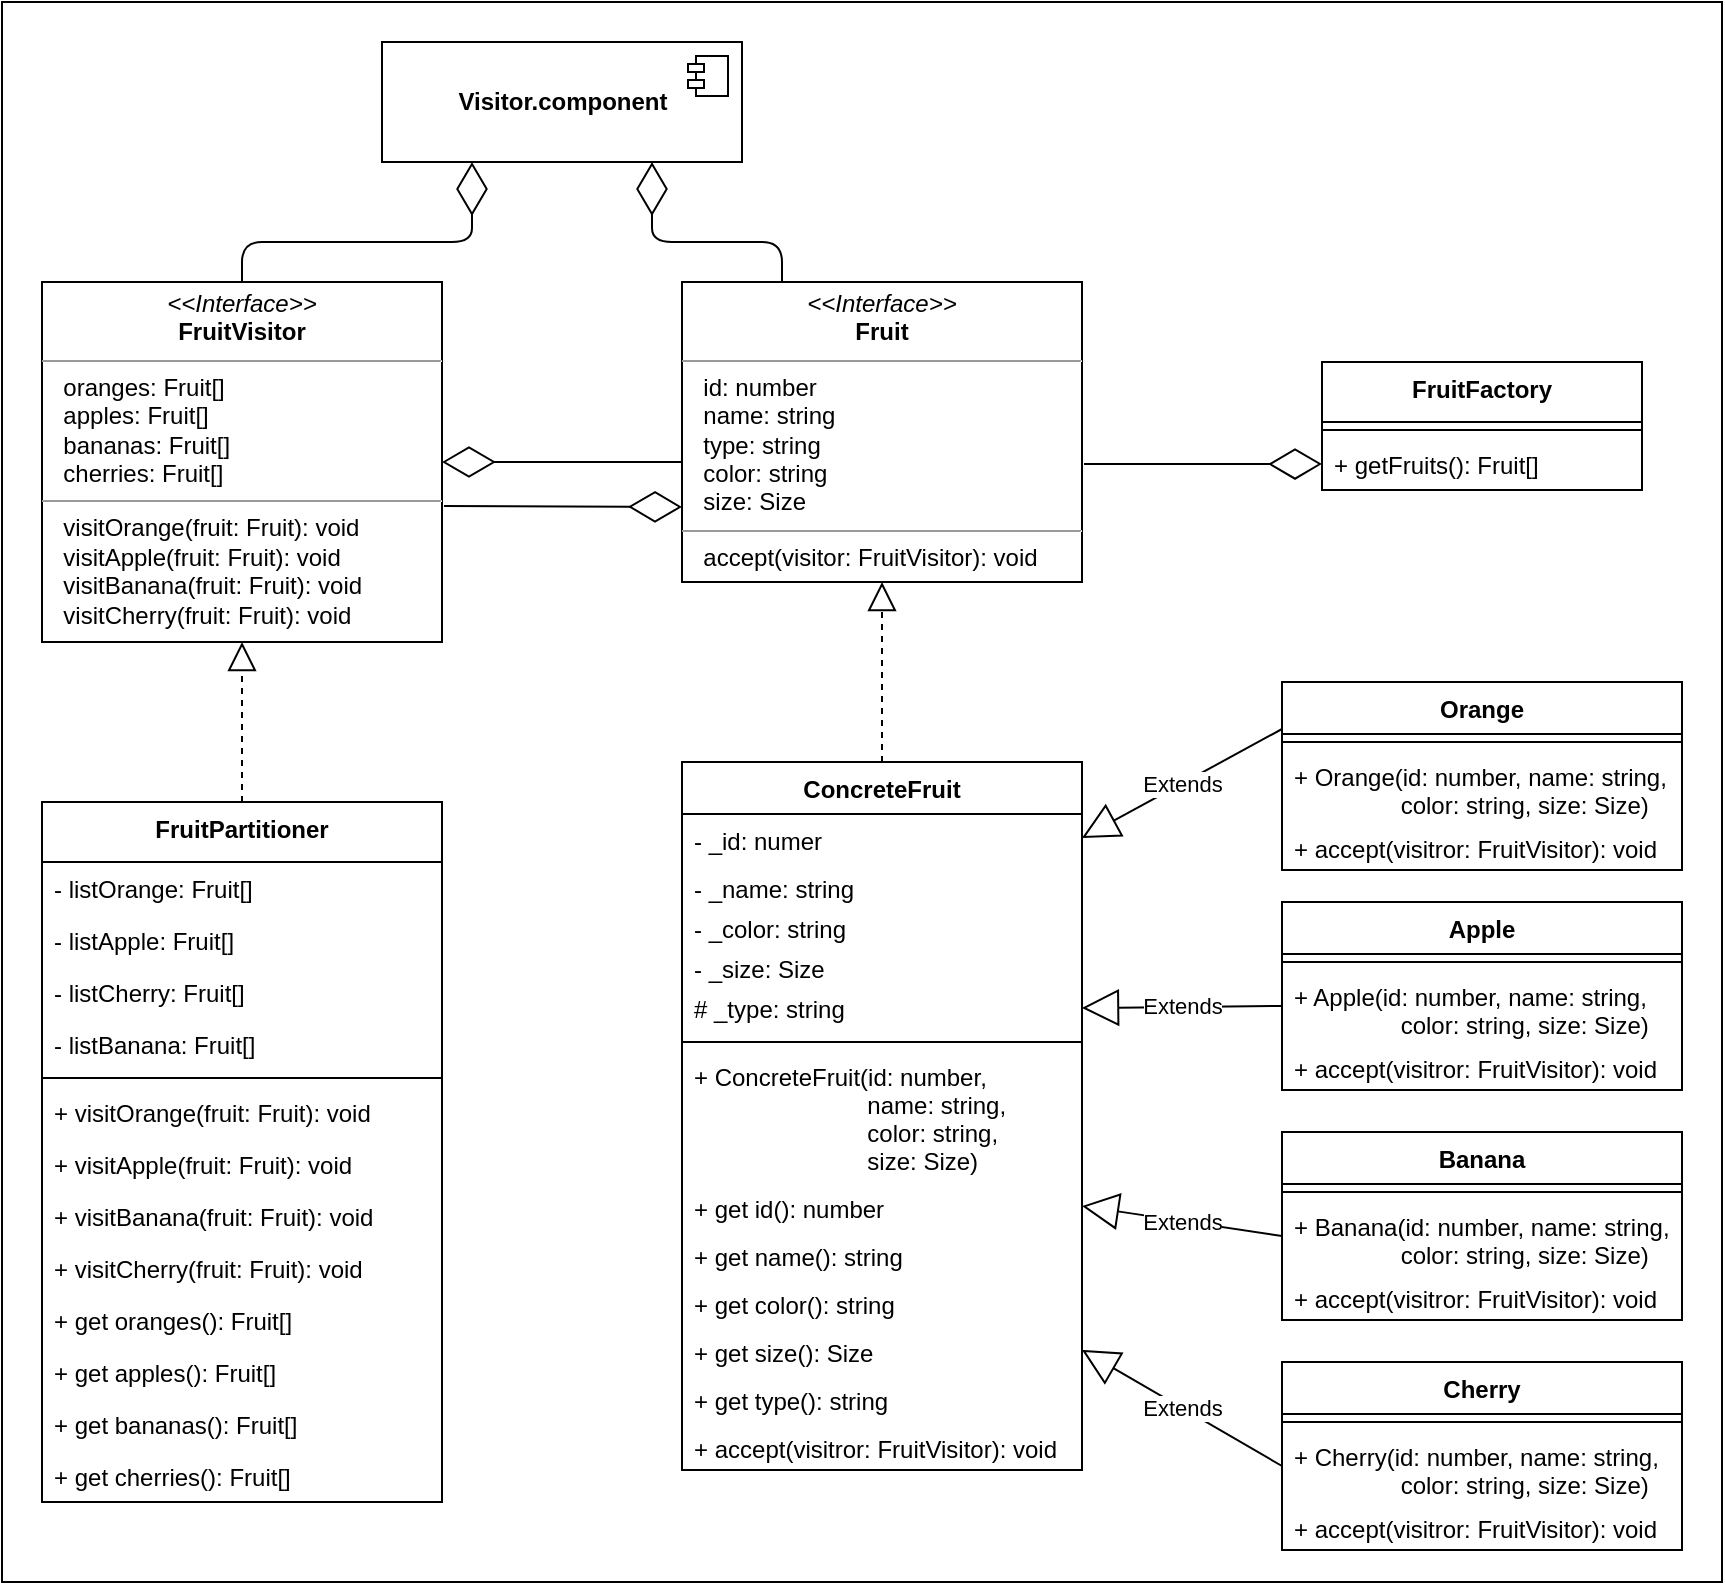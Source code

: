 <mxfile version="13.11.0" type="device"><diagram id="DWFsvJNWURfr7_cmEpp7" name="Page-1"><mxGraphModel dx="1792" dy="685" grid="1" gridSize="10" guides="1" tooltips="1" connect="1" arrows="1" fold="1" page="1" pageScale="1" pageWidth="827" pageHeight="1169" math="0" shadow="0"><root><mxCell id="0"/><mxCell id="1" parent="0"/><mxCell id="o7F2TXNmMXG7_PWxC4fb-68" value="" style="rounded=0;whiteSpace=wrap;html=1;" vertex="1" parent="1"><mxGeometry x="60" y="60" width="860" height="790" as="geometry"/></mxCell><mxCell id="o7F2TXNmMXG7_PWxC4fb-3" value="&lt;p style=&quot;margin: 0px ; margin-top: 4px ; text-align: center&quot;&gt;&lt;i&gt;&amp;lt;&amp;lt;Interface&amp;gt;&amp;gt;&lt;/i&gt;&lt;br&gt;&lt;b&gt;FruitVisitor&lt;/b&gt;&lt;/p&gt;&lt;hr size=&quot;1&quot;&gt;&lt;p style=&quot;margin: 0px ; margin-left: 4px&quot;&gt;&amp;nbsp; oranges: Fruit[]&lt;/p&gt;&lt;p style=&quot;margin: 0px ; margin-left: 4px&quot;&gt;&amp;nbsp; apples: Fruit[]&lt;/p&gt;&lt;p style=&quot;margin: 0px ; margin-left: 4px&quot;&gt;&amp;nbsp; bananas: Fruit[]&lt;/p&gt;&lt;p style=&quot;margin: 0px ; margin-left: 4px&quot;&gt;&amp;nbsp; cherries: Fruit[]&lt;/p&gt;&lt;hr size=&quot;1&quot;&gt;&lt;p style=&quot;margin: 0px ; margin-left: 4px&quot;&gt;&amp;nbsp; visitOrange(fruit: Fruit): void&lt;br&gt;&amp;nbsp; visitApple(fruit: Fruit): void&lt;br&gt;&lt;/p&gt;&lt;p style=&quot;margin: 0px ; margin-left: 4px&quot;&gt;&amp;nbsp; visitBanana(fruit: Fruit): void&lt;br&gt;&lt;/p&gt;&lt;p style=&quot;margin: 0px ; margin-left: 4px&quot;&gt;&amp;nbsp; visitCherry(fruit: Fruit): void&lt;br&gt;&lt;/p&gt;" style="verticalAlign=top;align=left;overflow=fill;fontSize=12;fontFamily=Helvetica;html=1;" vertex="1" parent="1"><mxGeometry x="80" y="200" width="200" height="180" as="geometry"/></mxCell><mxCell id="o7F2TXNmMXG7_PWxC4fb-4" value="FruitPartitioner" style="swimlane;fontStyle=1;align=center;verticalAlign=top;childLayout=stackLayout;horizontal=1;startSize=30;horizontalStack=0;resizeParent=1;resizeParentMax=0;resizeLast=0;collapsible=1;marginBottom=0;" vertex="1" parent="1"><mxGeometry x="80" y="460" width="200" height="350" as="geometry"/></mxCell><mxCell id="o7F2TXNmMXG7_PWxC4fb-5" value="- listOrange: Fruit[]" style="text;strokeColor=none;fillColor=none;align=left;verticalAlign=top;spacingLeft=4;spacingRight=4;overflow=hidden;rotatable=0;points=[[0,0.5],[1,0.5]];portConstraint=eastwest;" vertex="1" parent="o7F2TXNmMXG7_PWxC4fb-4"><mxGeometry y="30" width="200" height="26" as="geometry"/></mxCell><mxCell id="o7F2TXNmMXG7_PWxC4fb-8" value="- listApple: Fruit[]" style="text;strokeColor=none;fillColor=none;align=left;verticalAlign=top;spacingLeft=4;spacingRight=4;overflow=hidden;rotatable=0;points=[[0,0.5],[1,0.5]];portConstraint=eastwest;" vertex="1" parent="o7F2TXNmMXG7_PWxC4fb-4"><mxGeometry y="56" width="200" height="26" as="geometry"/></mxCell><mxCell id="o7F2TXNmMXG7_PWxC4fb-10" value="- listCherry: Fruit[]" style="text;strokeColor=none;fillColor=none;align=left;verticalAlign=top;spacingLeft=4;spacingRight=4;overflow=hidden;rotatable=0;points=[[0,0.5],[1,0.5]];portConstraint=eastwest;" vertex="1" parent="o7F2TXNmMXG7_PWxC4fb-4"><mxGeometry y="82" width="200" height="26" as="geometry"/></mxCell><mxCell id="o7F2TXNmMXG7_PWxC4fb-9" value="- listBanana: Fruit[]" style="text;strokeColor=none;fillColor=none;align=left;verticalAlign=top;spacingLeft=4;spacingRight=4;overflow=hidden;rotatable=0;points=[[0,0.5],[1,0.5]];portConstraint=eastwest;" vertex="1" parent="o7F2TXNmMXG7_PWxC4fb-4"><mxGeometry y="108" width="200" height="26" as="geometry"/></mxCell><mxCell id="o7F2TXNmMXG7_PWxC4fb-6" value="" style="line;strokeWidth=1;fillColor=none;align=left;verticalAlign=middle;spacingTop=-1;spacingLeft=3;spacingRight=3;rotatable=0;labelPosition=right;points=[];portConstraint=eastwest;" vertex="1" parent="o7F2TXNmMXG7_PWxC4fb-4"><mxGeometry y="134" width="200" height="8" as="geometry"/></mxCell><mxCell id="o7F2TXNmMXG7_PWxC4fb-7" value="+ visitOrange(fruit: Fruit): void" style="text;strokeColor=none;fillColor=none;align=left;verticalAlign=top;spacingLeft=4;spacingRight=4;overflow=hidden;rotatable=0;points=[[0,0.5],[1,0.5]];portConstraint=eastwest;" vertex="1" parent="o7F2TXNmMXG7_PWxC4fb-4"><mxGeometry y="142" width="200" height="26" as="geometry"/></mxCell><mxCell id="o7F2TXNmMXG7_PWxC4fb-11" value="+ visitApple(fruit: Fruit): void" style="text;strokeColor=none;fillColor=none;align=left;verticalAlign=top;spacingLeft=4;spacingRight=4;overflow=hidden;rotatable=0;points=[[0,0.5],[1,0.5]];portConstraint=eastwest;" vertex="1" parent="o7F2TXNmMXG7_PWxC4fb-4"><mxGeometry y="168" width="200" height="26" as="geometry"/></mxCell><mxCell id="o7F2TXNmMXG7_PWxC4fb-12" value="+ visitBanana(fruit: Fruit): void" style="text;strokeColor=none;fillColor=none;align=left;verticalAlign=top;spacingLeft=4;spacingRight=4;overflow=hidden;rotatable=0;points=[[0,0.5],[1,0.5]];portConstraint=eastwest;" vertex="1" parent="o7F2TXNmMXG7_PWxC4fb-4"><mxGeometry y="194" width="200" height="26" as="geometry"/></mxCell><mxCell id="o7F2TXNmMXG7_PWxC4fb-13" value="+ visitCherry(fruit: Fruit): void" style="text;strokeColor=none;fillColor=none;align=left;verticalAlign=top;spacingLeft=4;spacingRight=4;overflow=hidden;rotatable=0;points=[[0,0.5],[1,0.5]];portConstraint=eastwest;" vertex="1" parent="o7F2TXNmMXG7_PWxC4fb-4"><mxGeometry y="220" width="200" height="26" as="geometry"/></mxCell><mxCell id="o7F2TXNmMXG7_PWxC4fb-14" value="+ get oranges(): Fruit[]" style="text;strokeColor=none;fillColor=none;align=left;verticalAlign=top;spacingLeft=4;spacingRight=4;overflow=hidden;rotatable=0;points=[[0,0.5],[1,0.5]];portConstraint=eastwest;" vertex="1" parent="o7F2TXNmMXG7_PWxC4fb-4"><mxGeometry y="246" width="200" height="26" as="geometry"/></mxCell><mxCell id="o7F2TXNmMXG7_PWxC4fb-15" value="+ get apples(): Fruit[]" style="text;strokeColor=none;fillColor=none;align=left;verticalAlign=top;spacingLeft=4;spacingRight=4;overflow=hidden;rotatable=0;points=[[0,0.5],[1,0.5]];portConstraint=eastwest;" vertex="1" parent="o7F2TXNmMXG7_PWxC4fb-4"><mxGeometry y="272" width="200" height="26" as="geometry"/></mxCell><mxCell id="o7F2TXNmMXG7_PWxC4fb-16" value="+ get bananas(): Fruit[]" style="text;strokeColor=none;fillColor=none;align=left;verticalAlign=top;spacingLeft=4;spacingRight=4;overflow=hidden;rotatable=0;points=[[0,0.5],[1,0.5]];portConstraint=eastwest;" vertex="1" parent="o7F2TXNmMXG7_PWxC4fb-4"><mxGeometry y="298" width="200" height="26" as="geometry"/></mxCell><mxCell id="o7F2TXNmMXG7_PWxC4fb-17" value="+ get cherries(): Fruit[]" style="text;strokeColor=none;fillColor=none;align=left;verticalAlign=top;spacingLeft=4;spacingRight=4;overflow=hidden;rotatable=0;points=[[0,0.5],[1,0.5]];portConstraint=eastwest;" vertex="1" parent="o7F2TXNmMXG7_PWxC4fb-4"><mxGeometry y="324" width="200" height="26" as="geometry"/></mxCell><mxCell id="o7F2TXNmMXG7_PWxC4fb-18" value="" style="endArrow=block;dashed=1;endFill=0;endSize=12;html=1;entryX=0.5;entryY=1;entryDx=0;entryDy=0;exitX=0.5;exitY=0;exitDx=0;exitDy=0;" edge="1" parent="1" source="o7F2TXNmMXG7_PWxC4fb-4" target="o7F2TXNmMXG7_PWxC4fb-3"><mxGeometry width="160" relative="1" as="geometry"><mxPoint x="380" y="670" as="sourcePoint"/><mxPoint x="540" y="670" as="targetPoint"/></mxGeometry></mxCell><mxCell id="o7F2TXNmMXG7_PWxC4fb-19" value="&lt;p style=&quot;margin: 0px ; margin-top: 4px ; text-align: center&quot;&gt;&lt;i&gt;&amp;lt;&amp;lt;Interface&amp;gt;&amp;gt;&lt;/i&gt;&lt;br&gt;&lt;b&gt;Fruit&lt;/b&gt;&lt;/p&gt;&lt;hr size=&quot;1&quot;&gt;&lt;p style=&quot;margin: 0px ; margin-left: 4px&quot;&gt;&amp;nbsp; id: number&lt;br&gt;&amp;nbsp; name: string&lt;/p&gt;&lt;p style=&quot;margin: 0px ; margin-left: 4px&quot;&gt;&amp;nbsp; type: string&lt;/p&gt;&lt;p style=&quot;margin: 0px ; margin-left: 4px&quot;&gt;&amp;nbsp; color: string&lt;/p&gt;&lt;p style=&quot;margin: 0px ; margin-left: 4px&quot;&gt;&amp;nbsp; size: Size&lt;/p&gt;&lt;hr size=&quot;1&quot;&gt;&lt;p style=&quot;margin: 0px ; margin-left: 4px&quot;&gt;&amp;nbsp; accept(visitor: FruitVisitor): void&lt;/p&gt;" style="verticalAlign=top;align=left;overflow=fill;fontSize=12;fontFamily=Helvetica;html=1;" vertex="1" parent="1"><mxGeometry x="400" y="200" width="200" height="150" as="geometry"/></mxCell><mxCell id="o7F2TXNmMXG7_PWxC4fb-20" value="ConcreteFruit" style="swimlane;fontStyle=1;align=center;verticalAlign=top;childLayout=stackLayout;horizontal=1;startSize=26;horizontalStack=0;resizeParent=1;resizeParentMax=0;resizeLast=0;collapsible=1;marginBottom=0;" vertex="1" parent="1"><mxGeometry x="400" y="440" width="200" height="354" as="geometry"/></mxCell><mxCell id="o7F2TXNmMXG7_PWxC4fb-21" value="- _id: numer" style="text;strokeColor=none;fillColor=none;align=left;verticalAlign=top;spacingLeft=4;spacingRight=4;overflow=hidden;rotatable=0;points=[[0,0.5],[1,0.5]];portConstraint=eastwest;" vertex="1" parent="o7F2TXNmMXG7_PWxC4fb-20"><mxGeometry y="26" width="200" height="24" as="geometry"/></mxCell><mxCell id="o7F2TXNmMXG7_PWxC4fb-24" value="- _name: string" style="text;strokeColor=none;fillColor=none;align=left;verticalAlign=top;spacingLeft=4;spacingRight=4;overflow=hidden;rotatable=0;points=[[0,0.5],[1,0.5]];portConstraint=eastwest;" vertex="1" parent="o7F2TXNmMXG7_PWxC4fb-20"><mxGeometry y="50" width="200" height="20" as="geometry"/></mxCell><mxCell id="o7F2TXNmMXG7_PWxC4fb-25" value="- _color: string" style="text;strokeColor=none;fillColor=none;align=left;verticalAlign=top;spacingLeft=4;spacingRight=4;overflow=hidden;rotatable=0;points=[[0,0.5],[1,0.5]];portConstraint=eastwest;" vertex="1" parent="o7F2TXNmMXG7_PWxC4fb-20"><mxGeometry y="70" width="200" height="20" as="geometry"/></mxCell><mxCell id="o7F2TXNmMXG7_PWxC4fb-26" value="- _size: Size" style="text;strokeColor=none;fillColor=none;align=left;verticalAlign=top;spacingLeft=4;spacingRight=4;overflow=hidden;rotatable=0;points=[[0,0.5],[1,0.5]];portConstraint=eastwest;" vertex="1" parent="o7F2TXNmMXG7_PWxC4fb-20"><mxGeometry y="90" width="200" height="20" as="geometry"/></mxCell><mxCell id="o7F2TXNmMXG7_PWxC4fb-27" value="# _type: string" style="text;strokeColor=none;fillColor=none;align=left;verticalAlign=top;spacingLeft=4;spacingRight=4;overflow=hidden;rotatable=0;points=[[0,0.5],[1,0.5]];portConstraint=eastwest;" vertex="1" parent="o7F2TXNmMXG7_PWxC4fb-20"><mxGeometry y="110" width="200" height="26" as="geometry"/></mxCell><mxCell id="o7F2TXNmMXG7_PWxC4fb-22" value="" style="line;strokeWidth=1;fillColor=none;align=left;verticalAlign=middle;spacingTop=-1;spacingLeft=3;spacingRight=3;rotatable=0;labelPosition=right;points=[];portConstraint=eastwest;" vertex="1" parent="o7F2TXNmMXG7_PWxC4fb-20"><mxGeometry y="136" width="200" height="8" as="geometry"/></mxCell><mxCell id="o7F2TXNmMXG7_PWxC4fb-23" value="+ ConcreteFruit(id: number, &#10;                          name: string, &#10;                          color: string, &#10;                          size: Size)" style="text;strokeColor=none;fillColor=none;align=left;verticalAlign=top;spacingLeft=4;spacingRight=4;overflow=hidden;rotatable=0;points=[[0,0.5],[1,0.5]];portConstraint=eastwest;" vertex="1" parent="o7F2TXNmMXG7_PWxC4fb-20"><mxGeometry y="144" width="200" height="66" as="geometry"/></mxCell><mxCell id="o7F2TXNmMXG7_PWxC4fb-28" value="+ get id(): number" style="text;strokeColor=none;fillColor=none;align=left;verticalAlign=top;spacingLeft=4;spacingRight=4;overflow=hidden;rotatable=0;points=[[0,0.5],[1,0.5]];portConstraint=eastwest;" vertex="1" parent="o7F2TXNmMXG7_PWxC4fb-20"><mxGeometry y="210" width="200" height="24" as="geometry"/></mxCell><mxCell id="o7F2TXNmMXG7_PWxC4fb-29" value="+ get name(): string" style="text;strokeColor=none;fillColor=none;align=left;verticalAlign=top;spacingLeft=4;spacingRight=4;overflow=hidden;rotatable=0;points=[[0,0.5],[1,0.5]];portConstraint=eastwest;" vertex="1" parent="o7F2TXNmMXG7_PWxC4fb-20"><mxGeometry y="234" width="200" height="24" as="geometry"/></mxCell><mxCell id="o7F2TXNmMXG7_PWxC4fb-30" value="+ get color(): string" style="text;strokeColor=none;fillColor=none;align=left;verticalAlign=top;spacingLeft=4;spacingRight=4;overflow=hidden;rotatable=0;points=[[0,0.5],[1,0.5]];portConstraint=eastwest;" vertex="1" parent="o7F2TXNmMXG7_PWxC4fb-20"><mxGeometry y="258" width="200" height="24" as="geometry"/></mxCell><mxCell id="o7F2TXNmMXG7_PWxC4fb-31" value="+ get size(): Size" style="text;strokeColor=none;fillColor=none;align=left;verticalAlign=top;spacingLeft=4;spacingRight=4;overflow=hidden;rotatable=0;points=[[0,0.5],[1,0.5]];portConstraint=eastwest;" vertex="1" parent="o7F2TXNmMXG7_PWxC4fb-20"><mxGeometry y="282" width="200" height="24" as="geometry"/></mxCell><mxCell id="o7F2TXNmMXG7_PWxC4fb-32" value="+ get type(): string" style="text;strokeColor=none;fillColor=none;align=left;verticalAlign=top;spacingLeft=4;spacingRight=4;overflow=hidden;rotatable=0;points=[[0,0.5],[1,0.5]];portConstraint=eastwest;" vertex="1" parent="o7F2TXNmMXG7_PWxC4fb-20"><mxGeometry y="306" width="200" height="24" as="geometry"/></mxCell><mxCell id="o7F2TXNmMXG7_PWxC4fb-33" value="+ accept(visitror: FruitVisitor): void" style="text;strokeColor=none;fillColor=none;align=left;verticalAlign=top;spacingLeft=4;spacingRight=4;overflow=hidden;rotatable=0;points=[[0,0.5],[1,0.5]];portConstraint=eastwest;" vertex="1" parent="o7F2TXNmMXG7_PWxC4fb-20"><mxGeometry y="330" width="200" height="24" as="geometry"/></mxCell><mxCell id="o7F2TXNmMXG7_PWxC4fb-34" value="" style="endArrow=block;dashed=1;endFill=0;endSize=12;html=1;entryX=0.5;entryY=1;entryDx=0;entryDy=0;exitX=0.5;exitY=0;exitDx=0;exitDy=0;" edge="1" parent="1" source="o7F2TXNmMXG7_PWxC4fb-20" target="o7F2TXNmMXG7_PWxC4fb-19"><mxGeometry width="160" relative="1" as="geometry"><mxPoint x="130" y="450" as="sourcePoint"/><mxPoint x="290" y="450" as="targetPoint"/></mxGeometry></mxCell><mxCell id="o7F2TXNmMXG7_PWxC4fb-35" value="Orange" style="swimlane;fontStyle=1;align=center;verticalAlign=top;childLayout=stackLayout;horizontal=1;startSize=26;horizontalStack=0;resizeParent=1;resizeParentMax=0;resizeLast=0;collapsible=1;marginBottom=0;" vertex="1" parent="1"><mxGeometry x="700" y="400" width="200" height="94" as="geometry"/></mxCell><mxCell id="o7F2TXNmMXG7_PWxC4fb-37" value="" style="line;strokeWidth=1;fillColor=none;align=left;verticalAlign=middle;spacingTop=-1;spacingLeft=3;spacingRight=3;rotatable=0;labelPosition=right;points=[];portConstraint=eastwest;" vertex="1" parent="o7F2TXNmMXG7_PWxC4fb-35"><mxGeometry y="26" width="200" height="8" as="geometry"/></mxCell><mxCell id="o7F2TXNmMXG7_PWxC4fb-39" value="+ Orange(id: number, name: string, &#10;                color: string, size: Size)" style="text;strokeColor=none;fillColor=none;align=left;verticalAlign=top;spacingLeft=4;spacingRight=4;overflow=hidden;rotatable=0;points=[[0,0.5],[1,0.5]];portConstraint=eastwest;" vertex="1" parent="o7F2TXNmMXG7_PWxC4fb-35"><mxGeometry y="34" width="200" height="36" as="geometry"/></mxCell><mxCell id="o7F2TXNmMXG7_PWxC4fb-40" value="+ accept(visitror: FruitVisitor): void" style="text;strokeColor=none;fillColor=none;align=left;verticalAlign=top;spacingLeft=4;spacingRight=4;overflow=hidden;rotatable=0;points=[[0,0.5],[1,0.5]];portConstraint=eastwest;" vertex="1" parent="o7F2TXNmMXG7_PWxC4fb-35"><mxGeometry y="70" width="200" height="24" as="geometry"/></mxCell><mxCell id="o7F2TXNmMXG7_PWxC4fb-41" value="Apple" style="swimlane;fontStyle=1;align=center;verticalAlign=top;childLayout=stackLayout;horizontal=1;startSize=26;horizontalStack=0;resizeParent=1;resizeParentMax=0;resizeLast=0;collapsible=1;marginBottom=0;" vertex="1" parent="1"><mxGeometry x="700" y="510" width="200" height="94" as="geometry"/></mxCell><mxCell id="o7F2TXNmMXG7_PWxC4fb-42" value="" style="line;strokeWidth=1;fillColor=none;align=left;verticalAlign=middle;spacingTop=-1;spacingLeft=3;spacingRight=3;rotatable=0;labelPosition=right;points=[];portConstraint=eastwest;" vertex="1" parent="o7F2TXNmMXG7_PWxC4fb-41"><mxGeometry y="26" width="200" height="8" as="geometry"/></mxCell><mxCell id="o7F2TXNmMXG7_PWxC4fb-43" value="+ Apple(id: number, name: string, &#10;                color: string, size: Size)" style="text;strokeColor=none;fillColor=none;align=left;verticalAlign=top;spacingLeft=4;spacingRight=4;overflow=hidden;rotatable=0;points=[[0,0.5],[1,0.5]];portConstraint=eastwest;" vertex="1" parent="o7F2TXNmMXG7_PWxC4fb-41"><mxGeometry y="34" width="200" height="36" as="geometry"/></mxCell><mxCell id="o7F2TXNmMXG7_PWxC4fb-44" value="+ accept(visitror: FruitVisitor): void" style="text;strokeColor=none;fillColor=none;align=left;verticalAlign=top;spacingLeft=4;spacingRight=4;overflow=hidden;rotatable=0;points=[[0,0.5],[1,0.5]];portConstraint=eastwest;" vertex="1" parent="o7F2TXNmMXG7_PWxC4fb-41"><mxGeometry y="70" width="200" height="24" as="geometry"/></mxCell><mxCell id="o7F2TXNmMXG7_PWxC4fb-45" value="Banana" style="swimlane;fontStyle=1;align=center;verticalAlign=top;childLayout=stackLayout;horizontal=1;startSize=26;horizontalStack=0;resizeParent=1;resizeParentMax=0;resizeLast=0;collapsible=1;marginBottom=0;" vertex="1" parent="1"><mxGeometry x="700" y="625" width="200" height="94" as="geometry"/></mxCell><mxCell id="o7F2TXNmMXG7_PWxC4fb-46" value="" style="line;strokeWidth=1;fillColor=none;align=left;verticalAlign=middle;spacingTop=-1;spacingLeft=3;spacingRight=3;rotatable=0;labelPosition=right;points=[];portConstraint=eastwest;" vertex="1" parent="o7F2TXNmMXG7_PWxC4fb-45"><mxGeometry y="26" width="200" height="8" as="geometry"/></mxCell><mxCell id="o7F2TXNmMXG7_PWxC4fb-47" value="+ Banana(id: number, name: string, &#10;                color: string, size: Size)" style="text;strokeColor=none;fillColor=none;align=left;verticalAlign=top;spacingLeft=4;spacingRight=4;overflow=hidden;rotatable=0;points=[[0,0.5],[1,0.5]];portConstraint=eastwest;" vertex="1" parent="o7F2TXNmMXG7_PWxC4fb-45"><mxGeometry y="34" width="200" height="36" as="geometry"/></mxCell><mxCell id="o7F2TXNmMXG7_PWxC4fb-48" value="+ accept(visitror: FruitVisitor): void" style="text;strokeColor=none;fillColor=none;align=left;verticalAlign=top;spacingLeft=4;spacingRight=4;overflow=hidden;rotatable=0;points=[[0,0.5],[1,0.5]];portConstraint=eastwest;" vertex="1" parent="o7F2TXNmMXG7_PWxC4fb-45"><mxGeometry y="70" width="200" height="24" as="geometry"/></mxCell><mxCell id="o7F2TXNmMXG7_PWxC4fb-49" value="Cherry" style="swimlane;fontStyle=1;align=center;verticalAlign=top;childLayout=stackLayout;horizontal=1;startSize=26;horizontalStack=0;resizeParent=1;resizeParentMax=0;resizeLast=0;collapsible=1;marginBottom=0;" vertex="1" parent="1"><mxGeometry x="700" y="740" width="200" height="94" as="geometry"/></mxCell><mxCell id="o7F2TXNmMXG7_PWxC4fb-50" value="" style="line;strokeWidth=1;fillColor=none;align=left;verticalAlign=middle;spacingTop=-1;spacingLeft=3;spacingRight=3;rotatable=0;labelPosition=right;points=[];portConstraint=eastwest;" vertex="1" parent="o7F2TXNmMXG7_PWxC4fb-49"><mxGeometry y="26" width="200" height="8" as="geometry"/></mxCell><mxCell id="o7F2TXNmMXG7_PWxC4fb-51" value="+ Cherry(id: number, name: string, &#10;                color: string, size: Size)" style="text;strokeColor=none;fillColor=none;align=left;verticalAlign=top;spacingLeft=4;spacingRight=4;overflow=hidden;rotatable=0;points=[[0,0.5],[1,0.5]];portConstraint=eastwest;" vertex="1" parent="o7F2TXNmMXG7_PWxC4fb-49"><mxGeometry y="34" width="200" height="36" as="geometry"/></mxCell><mxCell id="o7F2TXNmMXG7_PWxC4fb-52" value="+ accept(visitror: FruitVisitor): void" style="text;strokeColor=none;fillColor=none;align=left;verticalAlign=top;spacingLeft=4;spacingRight=4;overflow=hidden;rotatable=0;points=[[0,0.5],[1,0.5]];portConstraint=eastwest;" vertex="1" parent="o7F2TXNmMXG7_PWxC4fb-49"><mxGeometry y="70" width="200" height="24" as="geometry"/></mxCell><mxCell id="o7F2TXNmMXG7_PWxC4fb-53" value="Extends" style="endArrow=block;endSize=16;endFill=0;html=1;entryX=1;entryY=0.5;entryDx=0;entryDy=0;exitX=0;exitY=0.25;exitDx=0;exitDy=0;" edge="1" parent="1" source="o7F2TXNmMXG7_PWxC4fb-35" target="o7F2TXNmMXG7_PWxC4fb-21"><mxGeometry width="160" relative="1" as="geometry"><mxPoint x="640" y="280" as="sourcePoint"/><mxPoint x="800" y="280" as="targetPoint"/></mxGeometry></mxCell><mxCell id="o7F2TXNmMXG7_PWxC4fb-54" value="Extends" style="endArrow=block;endSize=16;endFill=0;html=1;entryX=1;entryY=0.5;entryDx=0;entryDy=0;exitX=0;exitY=0.5;exitDx=0;exitDy=0;" edge="1" parent="1" source="o7F2TXNmMXG7_PWxC4fb-43" target="o7F2TXNmMXG7_PWxC4fb-27"><mxGeometry width="160" relative="1" as="geometry"><mxPoint x="540" y="690" as="sourcePoint"/><mxPoint x="700" y="690" as="targetPoint"/></mxGeometry></mxCell><mxCell id="o7F2TXNmMXG7_PWxC4fb-55" value="Extends" style="endArrow=block;endSize=16;endFill=0;html=1;entryX=1;entryY=0.5;entryDx=0;entryDy=0;exitX=0;exitY=0.5;exitDx=0;exitDy=0;" edge="1" parent="1" source="o7F2TXNmMXG7_PWxC4fb-47" target="o7F2TXNmMXG7_PWxC4fb-28"><mxGeometry width="160" relative="1" as="geometry"><mxPoint x="660" y="870" as="sourcePoint"/><mxPoint x="820" y="870" as="targetPoint"/></mxGeometry></mxCell><mxCell id="o7F2TXNmMXG7_PWxC4fb-56" value="Extends" style="endArrow=block;endSize=16;endFill=0;html=1;entryX=1;entryY=0.5;entryDx=0;entryDy=0;exitX=0;exitY=0.5;exitDx=0;exitDy=0;" edge="1" parent="1" source="o7F2TXNmMXG7_PWxC4fb-51" target="o7F2TXNmMXG7_PWxC4fb-31"><mxGeometry width="160" relative="1" as="geometry"><mxPoint x="530" y="880" as="sourcePoint"/><mxPoint x="690" y="880" as="targetPoint"/></mxGeometry></mxCell><mxCell id="o7F2TXNmMXG7_PWxC4fb-57" value="" style="endArrow=diamondThin;endFill=0;endSize=24;html=1;entryX=1;entryY=0.5;entryDx=0;entryDy=0;exitX=0;exitY=0.6;exitDx=0;exitDy=0;exitPerimeter=0;" edge="1" parent="1" source="o7F2TXNmMXG7_PWxC4fb-19" target="o7F2TXNmMXG7_PWxC4fb-3"><mxGeometry width="160" relative="1" as="geometry"><mxPoint x="90" y="180" as="sourcePoint"/><mxPoint x="250" y="180" as="targetPoint"/></mxGeometry></mxCell><mxCell id="o7F2TXNmMXG7_PWxC4fb-58" value="" style="endArrow=diamondThin;endFill=0;endSize=24;html=1;entryX=0;entryY=0.75;entryDx=0;entryDy=0;exitX=1.005;exitY=0.622;exitDx=0;exitDy=0;exitPerimeter=0;" edge="1" parent="1" source="o7F2TXNmMXG7_PWxC4fb-3" target="o7F2TXNmMXG7_PWxC4fb-19"><mxGeometry width="160" relative="1" as="geometry"><mxPoint x="280" y="170" as="sourcePoint"/><mxPoint x="440" y="170" as="targetPoint"/></mxGeometry></mxCell><mxCell id="o7F2TXNmMXG7_PWxC4fb-59" value="FruitFactory" style="swimlane;fontStyle=1;align=center;verticalAlign=top;childLayout=stackLayout;horizontal=1;startSize=30;horizontalStack=0;resizeParent=1;resizeParentMax=0;resizeLast=0;collapsible=1;marginBottom=0;" vertex="1" parent="1"><mxGeometry x="720" y="240" width="160" height="64" as="geometry"/></mxCell><mxCell id="o7F2TXNmMXG7_PWxC4fb-61" value="" style="line;strokeWidth=1;fillColor=none;align=left;verticalAlign=middle;spacingTop=-1;spacingLeft=3;spacingRight=3;rotatable=0;labelPosition=right;points=[];portConstraint=eastwest;" vertex="1" parent="o7F2TXNmMXG7_PWxC4fb-59"><mxGeometry y="30" width="160" height="8" as="geometry"/></mxCell><mxCell id="o7F2TXNmMXG7_PWxC4fb-62" value="+ getFruits(): Fruit[]" style="text;strokeColor=none;fillColor=none;align=left;verticalAlign=top;spacingLeft=4;spacingRight=4;overflow=hidden;rotatable=0;points=[[0,0.5],[1,0.5]];portConstraint=eastwest;" vertex="1" parent="o7F2TXNmMXG7_PWxC4fb-59"><mxGeometry y="38" width="160" height="26" as="geometry"/></mxCell><mxCell id="o7F2TXNmMXG7_PWxC4fb-63" value="" style="endArrow=diamondThin;endFill=0;endSize=24;html=1;entryX=0;entryY=0.5;entryDx=0;entryDy=0;exitX=1.005;exitY=0.607;exitDx=0;exitDy=0;exitPerimeter=0;" edge="1" parent="1" source="o7F2TXNmMXG7_PWxC4fb-19" target="o7F2TXNmMXG7_PWxC4fb-62"><mxGeometry width="160" relative="1" as="geometry"><mxPoint x="670" y="200" as="sourcePoint"/><mxPoint x="830" y="200" as="targetPoint"/></mxGeometry></mxCell><mxCell id="o7F2TXNmMXG7_PWxC4fb-64" value="Visitor.component" style="html=1;dropTarget=0;fontStyle=1" vertex="1" parent="1"><mxGeometry x="250" y="80" width="180" height="60" as="geometry"/></mxCell><mxCell id="o7F2TXNmMXG7_PWxC4fb-65" value="" style="shape=module;jettyWidth=8;jettyHeight=4;" vertex="1" parent="o7F2TXNmMXG7_PWxC4fb-64"><mxGeometry x="1" width="20" height="20" relative="1" as="geometry"><mxPoint x="-27" y="7" as="offset"/></mxGeometry></mxCell><mxCell id="o7F2TXNmMXG7_PWxC4fb-66" value="" style="endArrow=diamondThin;endFill=0;endSize=24;html=1;entryX=0.25;entryY=1;entryDx=0;entryDy=0;exitX=0.5;exitY=0;exitDx=0;exitDy=0;" edge="1" parent="1" source="o7F2TXNmMXG7_PWxC4fb-3" target="o7F2TXNmMXG7_PWxC4fb-64"><mxGeometry width="160" relative="1" as="geometry"><mxPoint x="190" y="150" as="sourcePoint"/><mxPoint x="160" y="130" as="targetPoint"/><Array as="points"><mxPoint x="180" y="180"/><mxPoint x="295" y="180"/></Array></mxGeometry></mxCell><mxCell id="o7F2TXNmMXG7_PWxC4fb-67" value="" style="endArrow=diamondThin;endFill=0;endSize=24;html=1;entryX=0.75;entryY=1;entryDx=0;entryDy=0;exitX=0.25;exitY=0;exitDx=0;exitDy=0;" edge="1" parent="1" source="o7F2TXNmMXG7_PWxC4fb-19" target="o7F2TXNmMXG7_PWxC4fb-64"><mxGeometry width="160" relative="1" as="geometry"><mxPoint x="350" y="180" as="sourcePoint"/><mxPoint x="510" y="180" as="targetPoint"/><Array as="points"><mxPoint x="450" y="180"/><mxPoint x="385" y="180"/></Array></mxGeometry></mxCell></root></mxGraphModel></diagram></mxfile>
